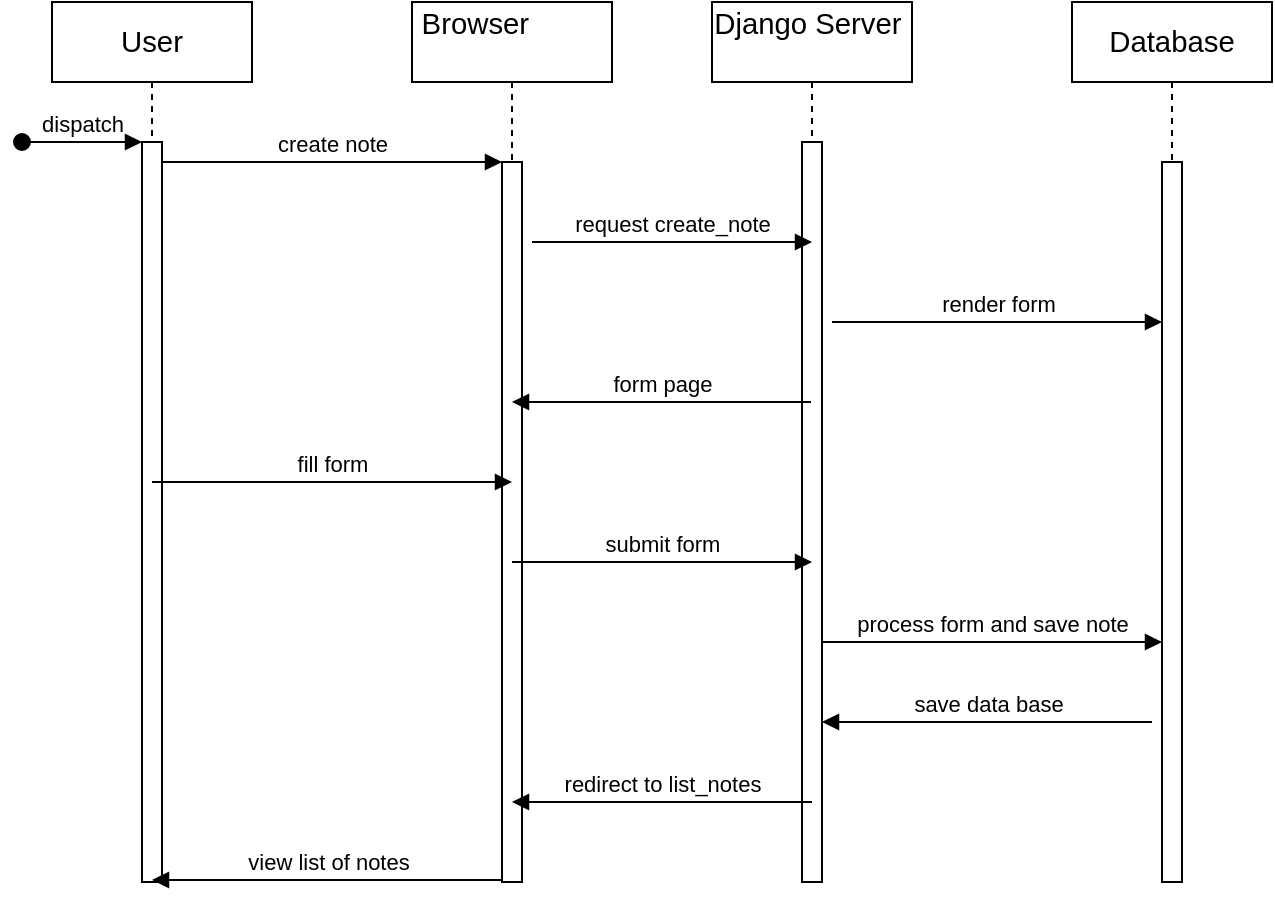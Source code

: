 <mxfile version="24.5.2" type="device">
  <diagram name="Page-1" id="2YBvvXClWsGukQMizWep">
    <mxGraphModel dx="794" dy="454" grid="1" gridSize="10" guides="1" tooltips="1" connect="1" arrows="1" fold="1" page="1" pageScale="1" pageWidth="850" pageHeight="1100" math="0" shadow="0">
      <root>
        <mxCell id="0" />
        <mxCell id="1" parent="0" />
        <mxCell id="aM9ryv3xv72pqoxQDRHE-1" value="&lt;span style=&quot;font-size:11.0pt;line-height:&lt;br/&gt;107%;font-family:&amp;quot;Calibri&amp;quot;,sans-serif;mso-fareast-font-family:Calibri;&lt;br/&gt;mso-fareast-theme-font:minor-latin;mso-font-kerning:0pt;mso-ansi-language:PT-BR;&lt;br/&gt;mso-fareast-language:EN-US;mso-bidi-language:AR-SA&quot; lang=&quot;PT-BR&quot;&gt;User&lt;/span&gt;" style="shape=umlLifeline;perimeter=lifelinePerimeter;whiteSpace=wrap;html=1;container=0;dropTarget=0;collapsible=0;recursiveResize=0;outlineConnect=0;portConstraint=eastwest;newEdgeStyle={&quot;edgeStyle&quot;:&quot;elbowEdgeStyle&quot;,&quot;elbow&quot;:&quot;vertical&quot;,&quot;curved&quot;:0,&quot;rounded&quot;:0};" parent="1" vertex="1">
          <mxGeometry x="40" y="40" width="100" height="440" as="geometry" />
        </mxCell>
        <mxCell id="aM9ryv3xv72pqoxQDRHE-2" value="" style="html=1;points=[];perimeter=orthogonalPerimeter;outlineConnect=0;targetShapes=umlLifeline;portConstraint=eastwest;newEdgeStyle={&quot;edgeStyle&quot;:&quot;elbowEdgeStyle&quot;,&quot;elbow&quot;:&quot;vertical&quot;,&quot;curved&quot;:0,&quot;rounded&quot;:0};" parent="aM9ryv3xv72pqoxQDRHE-1" vertex="1">
          <mxGeometry x="45" y="70" width="10" height="370" as="geometry" />
        </mxCell>
        <mxCell id="aM9ryv3xv72pqoxQDRHE-3" value="dispatch" style="html=1;verticalAlign=bottom;startArrow=oval;endArrow=block;startSize=8;edgeStyle=elbowEdgeStyle;elbow=vertical;curved=0;rounded=0;" parent="aM9ryv3xv72pqoxQDRHE-1" target="aM9ryv3xv72pqoxQDRHE-2" edge="1">
          <mxGeometry relative="1" as="geometry">
            <mxPoint x="-15" y="70" as="sourcePoint" />
          </mxGeometry>
        </mxCell>
        <mxCell id="aM9ryv3xv72pqoxQDRHE-5" value="&lt;span style=&quot;font-size:11.0pt;line-height:&lt;br/&gt;107%;font-family:&amp;quot;Calibri&amp;quot;,sans-serif;mso-fareast-font-family:Calibri;&lt;br/&gt;mso-fareast-theme-font:minor-latin;mso-font-kerning:0pt;mso-ansi-language:PT-BR;&lt;br/&gt;mso-fareast-language:EN-US;mso-bidi-language:AR-SA&quot; lang=&quot;PT-BR&quot;&gt;Browser&amp;nbsp; &amp;nbsp; &amp;nbsp; &amp;nbsp; &amp;nbsp; &amp;nbsp;&amp;nbsp;&lt;/span&gt;" style="shape=umlLifeline;perimeter=lifelinePerimeter;whiteSpace=wrap;html=1;container=0;dropTarget=0;collapsible=0;recursiveResize=0;outlineConnect=0;portConstraint=eastwest;newEdgeStyle={&quot;edgeStyle&quot;:&quot;elbowEdgeStyle&quot;,&quot;elbow&quot;:&quot;vertical&quot;,&quot;curved&quot;:0,&quot;rounded&quot;:0};" parent="1" vertex="1">
          <mxGeometry x="220" y="40" width="100" height="440" as="geometry" />
        </mxCell>
        <mxCell id="aM9ryv3xv72pqoxQDRHE-6" value="" style="html=1;points=[];perimeter=orthogonalPerimeter;outlineConnect=0;targetShapes=umlLifeline;portConstraint=eastwest;newEdgeStyle={&quot;edgeStyle&quot;:&quot;elbowEdgeStyle&quot;,&quot;elbow&quot;:&quot;vertical&quot;,&quot;curved&quot;:0,&quot;rounded&quot;:0};" parent="aM9ryv3xv72pqoxQDRHE-5" vertex="1">
          <mxGeometry x="45" y="80" width="10" height="360" as="geometry" />
        </mxCell>
        <mxCell id="aM9ryv3xv72pqoxQDRHE-7" value="create note" style="html=1;verticalAlign=bottom;endArrow=block;edgeStyle=elbowEdgeStyle;elbow=vertical;curved=0;rounded=0;" parent="1" source="aM9ryv3xv72pqoxQDRHE-2" target="aM9ryv3xv72pqoxQDRHE-6" edge="1">
          <mxGeometry relative="1" as="geometry">
            <mxPoint x="195" y="130" as="sourcePoint" />
            <Array as="points">
              <mxPoint x="180" y="120" />
            </Array>
          </mxGeometry>
        </mxCell>
        <mxCell id="EcR80Qg0fYllbhSHDII5-1" value="&lt;span style=&quot;font-size:11.0pt;line-height:&lt;br/&gt;107%;font-family:&amp;quot;Calibri&amp;quot;,sans-serif;mso-fareast-font-family:Calibri;&lt;br/&gt;mso-fareast-theme-font:minor-latin;mso-font-kerning:0pt;mso-ansi-language:PT-BR;&lt;br/&gt;mso-fareast-language:EN-US;mso-bidi-language:AR-SA&quot; lang=&quot;PT-BR&quot;&gt;Django Server&amp;nbsp; &amp;nbsp;&amp;nbsp;&lt;/span&gt;" style="shape=umlLifeline;perimeter=lifelinePerimeter;whiteSpace=wrap;html=1;container=0;dropTarget=0;collapsible=0;recursiveResize=0;outlineConnect=0;portConstraint=eastwest;newEdgeStyle={&quot;edgeStyle&quot;:&quot;elbowEdgeStyle&quot;,&quot;elbow&quot;:&quot;vertical&quot;,&quot;curved&quot;:0,&quot;rounded&quot;:0};" parent="1" vertex="1">
          <mxGeometry x="370" y="40" width="100" height="440" as="geometry" />
        </mxCell>
        <mxCell id="EcR80Qg0fYllbhSHDII5-2" value="" style="html=1;points=[];perimeter=orthogonalPerimeter;outlineConnect=0;targetShapes=umlLifeline;portConstraint=eastwest;newEdgeStyle={&quot;edgeStyle&quot;:&quot;elbowEdgeStyle&quot;,&quot;elbow&quot;:&quot;vertical&quot;,&quot;curved&quot;:0,&quot;rounded&quot;:0};" parent="EcR80Qg0fYllbhSHDII5-1" vertex="1">
          <mxGeometry x="45" y="70" width="10" height="370" as="geometry" />
        </mxCell>
        <mxCell id="EcR80Qg0fYllbhSHDII5-5" value="&lt;span style=&quot;font-size:11.0pt;line-height:&lt;br/&gt;107%;font-family:&amp;quot;Calibri&amp;quot;,sans-serif;mso-fareast-font-family:Calibri;&lt;br/&gt;mso-fareast-theme-font:minor-latin;mso-font-kerning:0pt;mso-ansi-language:PT-BR;&lt;br/&gt;mso-fareast-language:EN-US;mso-bidi-language:AR-SA&quot; lang=&quot;PT-BR&quot;&gt;Database&lt;/span&gt;" style="shape=umlLifeline;perimeter=lifelinePerimeter;whiteSpace=wrap;html=1;container=0;dropTarget=0;collapsible=0;recursiveResize=0;outlineConnect=0;portConstraint=eastwest;newEdgeStyle={&quot;edgeStyle&quot;:&quot;elbowEdgeStyle&quot;,&quot;elbow&quot;:&quot;vertical&quot;,&quot;curved&quot;:0,&quot;rounded&quot;:0};" parent="1" vertex="1">
          <mxGeometry x="550" y="40" width="100" height="440" as="geometry" />
        </mxCell>
        <mxCell id="EcR80Qg0fYllbhSHDII5-6" value="" style="html=1;points=[];perimeter=orthogonalPerimeter;outlineConnect=0;targetShapes=umlLifeline;portConstraint=eastwest;newEdgeStyle={&quot;edgeStyle&quot;:&quot;elbowEdgeStyle&quot;,&quot;elbow&quot;:&quot;vertical&quot;,&quot;curved&quot;:0,&quot;rounded&quot;:0};" parent="EcR80Qg0fYllbhSHDII5-5" vertex="1">
          <mxGeometry x="45" y="80" width="10" height="360" as="geometry" />
        </mxCell>
        <mxCell id="EcR80Qg0fYllbhSHDII5-11" value="request create_note" style="html=1;verticalAlign=bottom;endArrow=block;edgeStyle=elbowEdgeStyle;elbow=vertical;curved=0;rounded=0;" parent="1" edge="1">
          <mxGeometry relative="1" as="geometry">
            <mxPoint x="280" y="160" as="sourcePoint" />
            <Array as="points">
              <mxPoint x="335" y="160" />
            </Array>
            <mxPoint x="420" y="160" as="targetPoint" />
          </mxGeometry>
        </mxCell>
        <mxCell id="EcR80Qg0fYllbhSHDII5-12" value="render form" style="html=1;verticalAlign=bottom;endArrow=block;edgeStyle=elbowEdgeStyle;elbow=vertical;curved=0;rounded=0;" parent="1" edge="1">
          <mxGeometry relative="1" as="geometry">
            <mxPoint x="430" y="200" as="sourcePoint" />
            <Array as="points">
              <mxPoint x="510" y="200" />
            </Array>
            <mxPoint x="595" y="200" as="targetPoint" />
          </mxGeometry>
        </mxCell>
        <mxCell id="EcR80Qg0fYllbhSHDII5-15" value="form page" style="html=1;verticalAlign=bottom;endArrow=block;edgeStyle=elbowEdgeStyle;elbow=horizontal;curved=0;rounded=0;" parent="1" source="EcR80Qg0fYllbhSHDII5-1" edge="1">
          <mxGeometry relative="1" as="geometry">
            <mxPoint x="390" y="250" as="sourcePoint" />
            <Array as="points">
              <mxPoint x="360" y="240" />
            </Array>
            <mxPoint x="270" y="240" as="targetPoint" />
          </mxGeometry>
        </mxCell>
        <mxCell id="EcR80Qg0fYllbhSHDII5-17" value="fill form" style="html=1;verticalAlign=bottom;endArrow=block;edgeStyle=elbowEdgeStyle;elbow=horizontal;curved=0;rounded=0;" parent="1" source="aM9ryv3xv72pqoxQDRHE-1" edge="1">
          <mxGeometry relative="1" as="geometry">
            <mxPoint x="100" y="280" as="sourcePoint" />
            <Array as="points">
              <mxPoint x="185" y="280" />
            </Array>
            <mxPoint x="270" y="280" as="targetPoint" />
          </mxGeometry>
        </mxCell>
        <mxCell id="EcR80Qg0fYllbhSHDII5-18" value="submit form" style="html=1;verticalAlign=bottom;endArrow=block;edgeStyle=elbowEdgeStyle;elbow=horizontal;curved=0;rounded=0;" parent="1" edge="1">
          <mxGeometry relative="1" as="geometry">
            <mxPoint x="270" y="320" as="sourcePoint" />
            <Array as="points">
              <mxPoint x="355" y="320" />
            </Array>
            <mxPoint x="420" y="320" as="targetPoint" />
          </mxGeometry>
        </mxCell>
        <mxCell id="EcR80Qg0fYllbhSHDII5-19" value="process form and save note" style="html=1;verticalAlign=bottom;endArrow=block;edgeStyle=elbowEdgeStyle;elbow=vertical;curved=0;rounded=0;" parent="1" edge="1">
          <mxGeometry relative="1" as="geometry">
            <mxPoint x="425" y="360" as="sourcePoint" />
            <Array as="points">
              <mxPoint x="510" y="360" />
            </Array>
            <mxPoint x="595" y="360" as="targetPoint" />
          </mxGeometry>
        </mxCell>
        <mxCell id="EcR80Qg0fYllbhSHDII5-20" value="save&lt;span style=&quot;color: rgba(0, 0, 0, 0); font-family: monospace; font-size: 0px; text-align: start; background-color: rgb(251, 251, 251);&quot;&gt;%3CmxGraphModel%3E%3Croot%3E%3CmxCell%20id%3D%220%22%2F%3E%3CmxCell%20id%3D%221%22%20parent%3D%220%22%2F%3E%3CmxCell%20id%3D%222%22%20value%3D%22callback%22%20style%3D%22html%3D1%3BverticalAlign%3Dbottom%3BendArrow%3Dblock%3BedgeStyle%3DelbowEdgeStyle%3Belbow%3Dvertical%3Bcurved%3D0%3Brounded%3D0%3B%22%20edge%3D%221%22%20parent%3D%221%22%3E%3CmxGeometry%20relative%3D%221%22%20as%3D%22geometry%22%3E%3CmxPoint%20x%3D%22595%22%20y%3D%22160%22%20as%3D%22sourcePoint%22%2F%3E%3CArray%20as%3D%22points%22%3E%3CmxPoint%20x%3D%22520%22%20y%3D%22160%22%2F%3E%3C%2FArray%3E%3CmxPoint%20x%3D%22430%22%20y%3D%22160%22%20as%3D%22targetPoint%22%2F%3E%3C%2FmxGeometry%3E%3C%2FmxCell%3E%3C%2Froot%3E%3C%2FmxGraphModel%3E&lt;/span&gt;&amp;nbsp;data base" style="html=1;verticalAlign=bottom;endArrow=block;edgeStyle=elbowEdgeStyle;elbow=vertical;curved=0;rounded=0;" parent="1" edge="1">
          <mxGeometry relative="1" as="geometry">
            <mxPoint x="590" y="400" as="sourcePoint" />
            <Array as="points">
              <mxPoint x="515" y="400" />
            </Array>
            <mxPoint x="425" y="400" as="targetPoint" />
          </mxGeometry>
        </mxCell>
        <mxCell id="EcR80Qg0fYllbhSHDII5-21" value="redirect to list_notes" style="html=1;verticalAlign=bottom;endArrow=block;edgeStyle=elbowEdgeStyle;elbow=vertical;curved=0;rounded=0;" parent="1" edge="1">
          <mxGeometry relative="1" as="geometry">
            <mxPoint x="420" y="440" as="sourcePoint" />
            <Array as="points">
              <mxPoint x="360" y="440" />
            </Array>
            <mxPoint x="270" y="440" as="targetPoint" />
          </mxGeometry>
        </mxCell>
        <mxCell id="EcR80Qg0fYllbhSHDII5-22" value="view list of notes" style="html=1;verticalAlign=bottom;endArrow=block;edgeStyle=elbowEdgeStyle;elbow=horizontal;curved=0;rounded=0;" parent="1" source="aM9ryv3xv72pqoxQDRHE-6" edge="1">
          <mxGeometry relative="1" as="geometry">
            <mxPoint x="255" y="479" as="sourcePoint" />
            <Array as="points">
              <mxPoint x="180" y="479" />
            </Array>
            <mxPoint x="90" y="479" as="targetPoint" />
          </mxGeometry>
        </mxCell>
      </root>
    </mxGraphModel>
  </diagram>
</mxfile>
